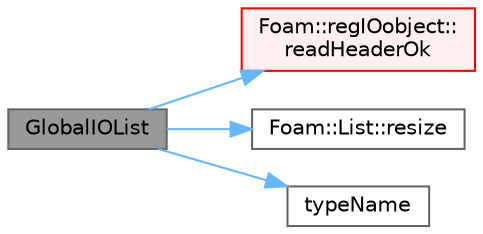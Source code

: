 digraph "GlobalIOList"
{
 // LATEX_PDF_SIZE
  bgcolor="transparent";
  edge [fontname=Helvetica,fontsize=10,labelfontname=Helvetica,labelfontsize=10];
  node [fontname=Helvetica,fontsize=10,shape=box,height=0.2,width=0.4];
  rankdir="LR";
  Node1 [id="Node000001",label="GlobalIOList",height=0.2,width=0.4,color="gray40", fillcolor="grey60", style="filled", fontcolor="black",tooltip=" "];
  Node1 -> Node2 [id="edge1_Node000001_Node000002",color="steelblue1",style="solid",tooltip=" "];
  Node2 [id="Node000002",label="Foam::regIOobject::\lreadHeaderOk",height=0.2,width=0.4,color="red", fillcolor="#FFF0F0", style="filled",URL="$classFoam_1_1regIOobject.html#aeb3721db7d7d65ee3df77f8e8b6d1b72",tooltip=" "];
  Node1 -> Node23 [id="edge2_Node000001_Node000023",color="steelblue1",style="solid",tooltip=" "];
  Node23 [id="Node000023",label="Foam::List::resize",height=0.2,width=0.4,color="grey40", fillcolor="white", style="filled",URL="$classFoam_1_1List.html#abcfb5796d79fe232cf87a5271bcc8a3a",tooltip=" "];
  Node1 -> Node24 [id="edge3_Node000001_Node000024",color="steelblue1",style="solid",tooltip=" "];
  Node24 [id="Node000024",label="typeName",height=0.2,width=0.4,color="grey40", fillcolor="white", style="filled",URL="$classFoam_1_1GlobalIOList.html#a6b9469f53e71a381073e6b362f43da8b",tooltip=" "];
}
